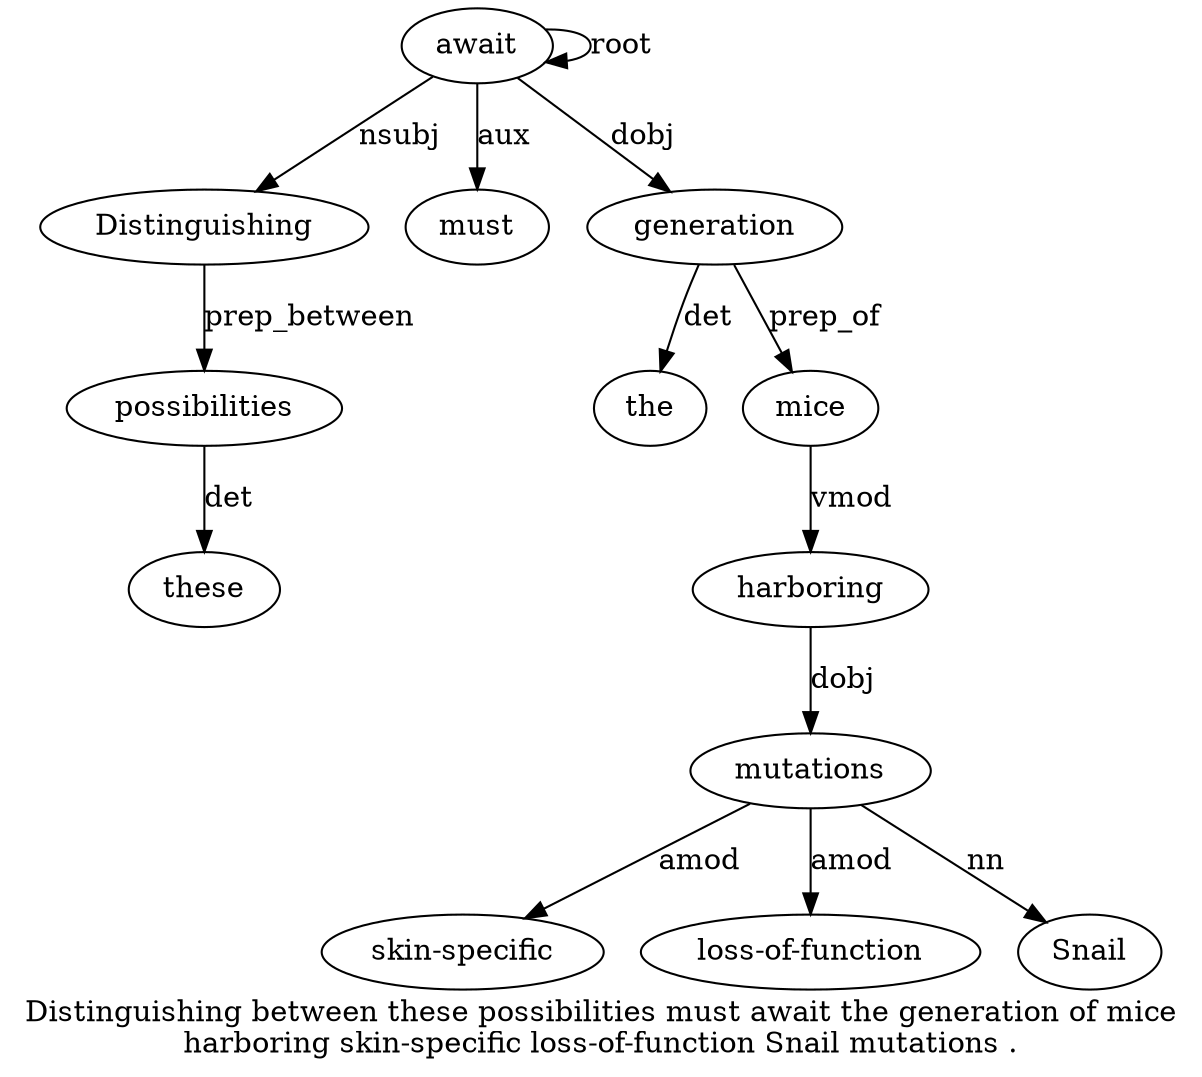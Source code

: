 digraph "Distinguishing between these possibilities must await the generation of mice harboring skin-specific loss-of-function Snail mutations ." {
label="Distinguishing between these possibilities must await the generation of mice
harboring skin-specific loss-of-function Snail mutations .";
await6 [style=filled, fillcolor=white, label=await];
Distinguishing1 [style=filled, fillcolor=white, label=Distinguishing];
await6 -> Distinguishing1  [label=nsubj];
possibilities4 [style=filled, fillcolor=white, label=possibilities];
these3 [style=filled, fillcolor=white, label=these];
possibilities4 -> these3  [label=det];
Distinguishing1 -> possibilities4  [label=prep_between];
must5 [style=filled, fillcolor=white, label=must];
await6 -> must5  [label=aux];
await6 -> await6  [label=root];
generation8 [style=filled, fillcolor=white, label=generation];
the7 [style=filled, fillcolor=white, label=the];
generation8 -> the7  [label=det];
await6 -> generation8  [label=dobj];
mice10 [style=filled, fillcolor=white, label=mice];
generation8 -> mice10  [label=prep_of];
harboring11 [style=filled, fillcolor=white, label=harboring];
mice10 -> harboring11  [label=vmod];
mutations15 [style=filled, fillcolor=white, label=mutations];
"skin-specific12" [style=filled, fillcolor=white, label="skin-specific"];
mutations15 -> "skin-specific12"  [label=amod];
"loss-of-function13" [style=filled, fillcolor=white, label="loss-of-function"];
mutations15 -> "loss-of-function13"  [label=amod];
Snail14 [style=filled, fillcolor=white, label=Snail];
mutations15 -> Snail14  [label=nn];
harboring11 -> mutations15  [label=dobj];
}
